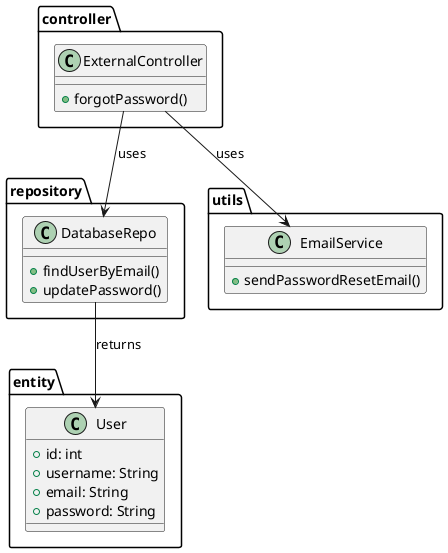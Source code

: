 ; filepath: /home/slightlywind/Repositories/Legacy/SWD392/class_diagrams/forgot_password.puml
@startuml
package controller {
    class ExternalController {
        +forgotPassword()
    }
}

package repository {
    class DatabaseRepo {
        +findUserByEmail()
        +updatePassword()
    }
}

package utils {
    class EmailService {
        +sendPasswordResetEmail()
    }
}

package entity {
    class User {
        +id: int
        +username: String
        +email: String
        +password: String
    }
}

ExternalController --> DatabaseRepo : uses
ExternalController --> EmailService : uses
DatabaseRepo --> User : returns
@enduml
